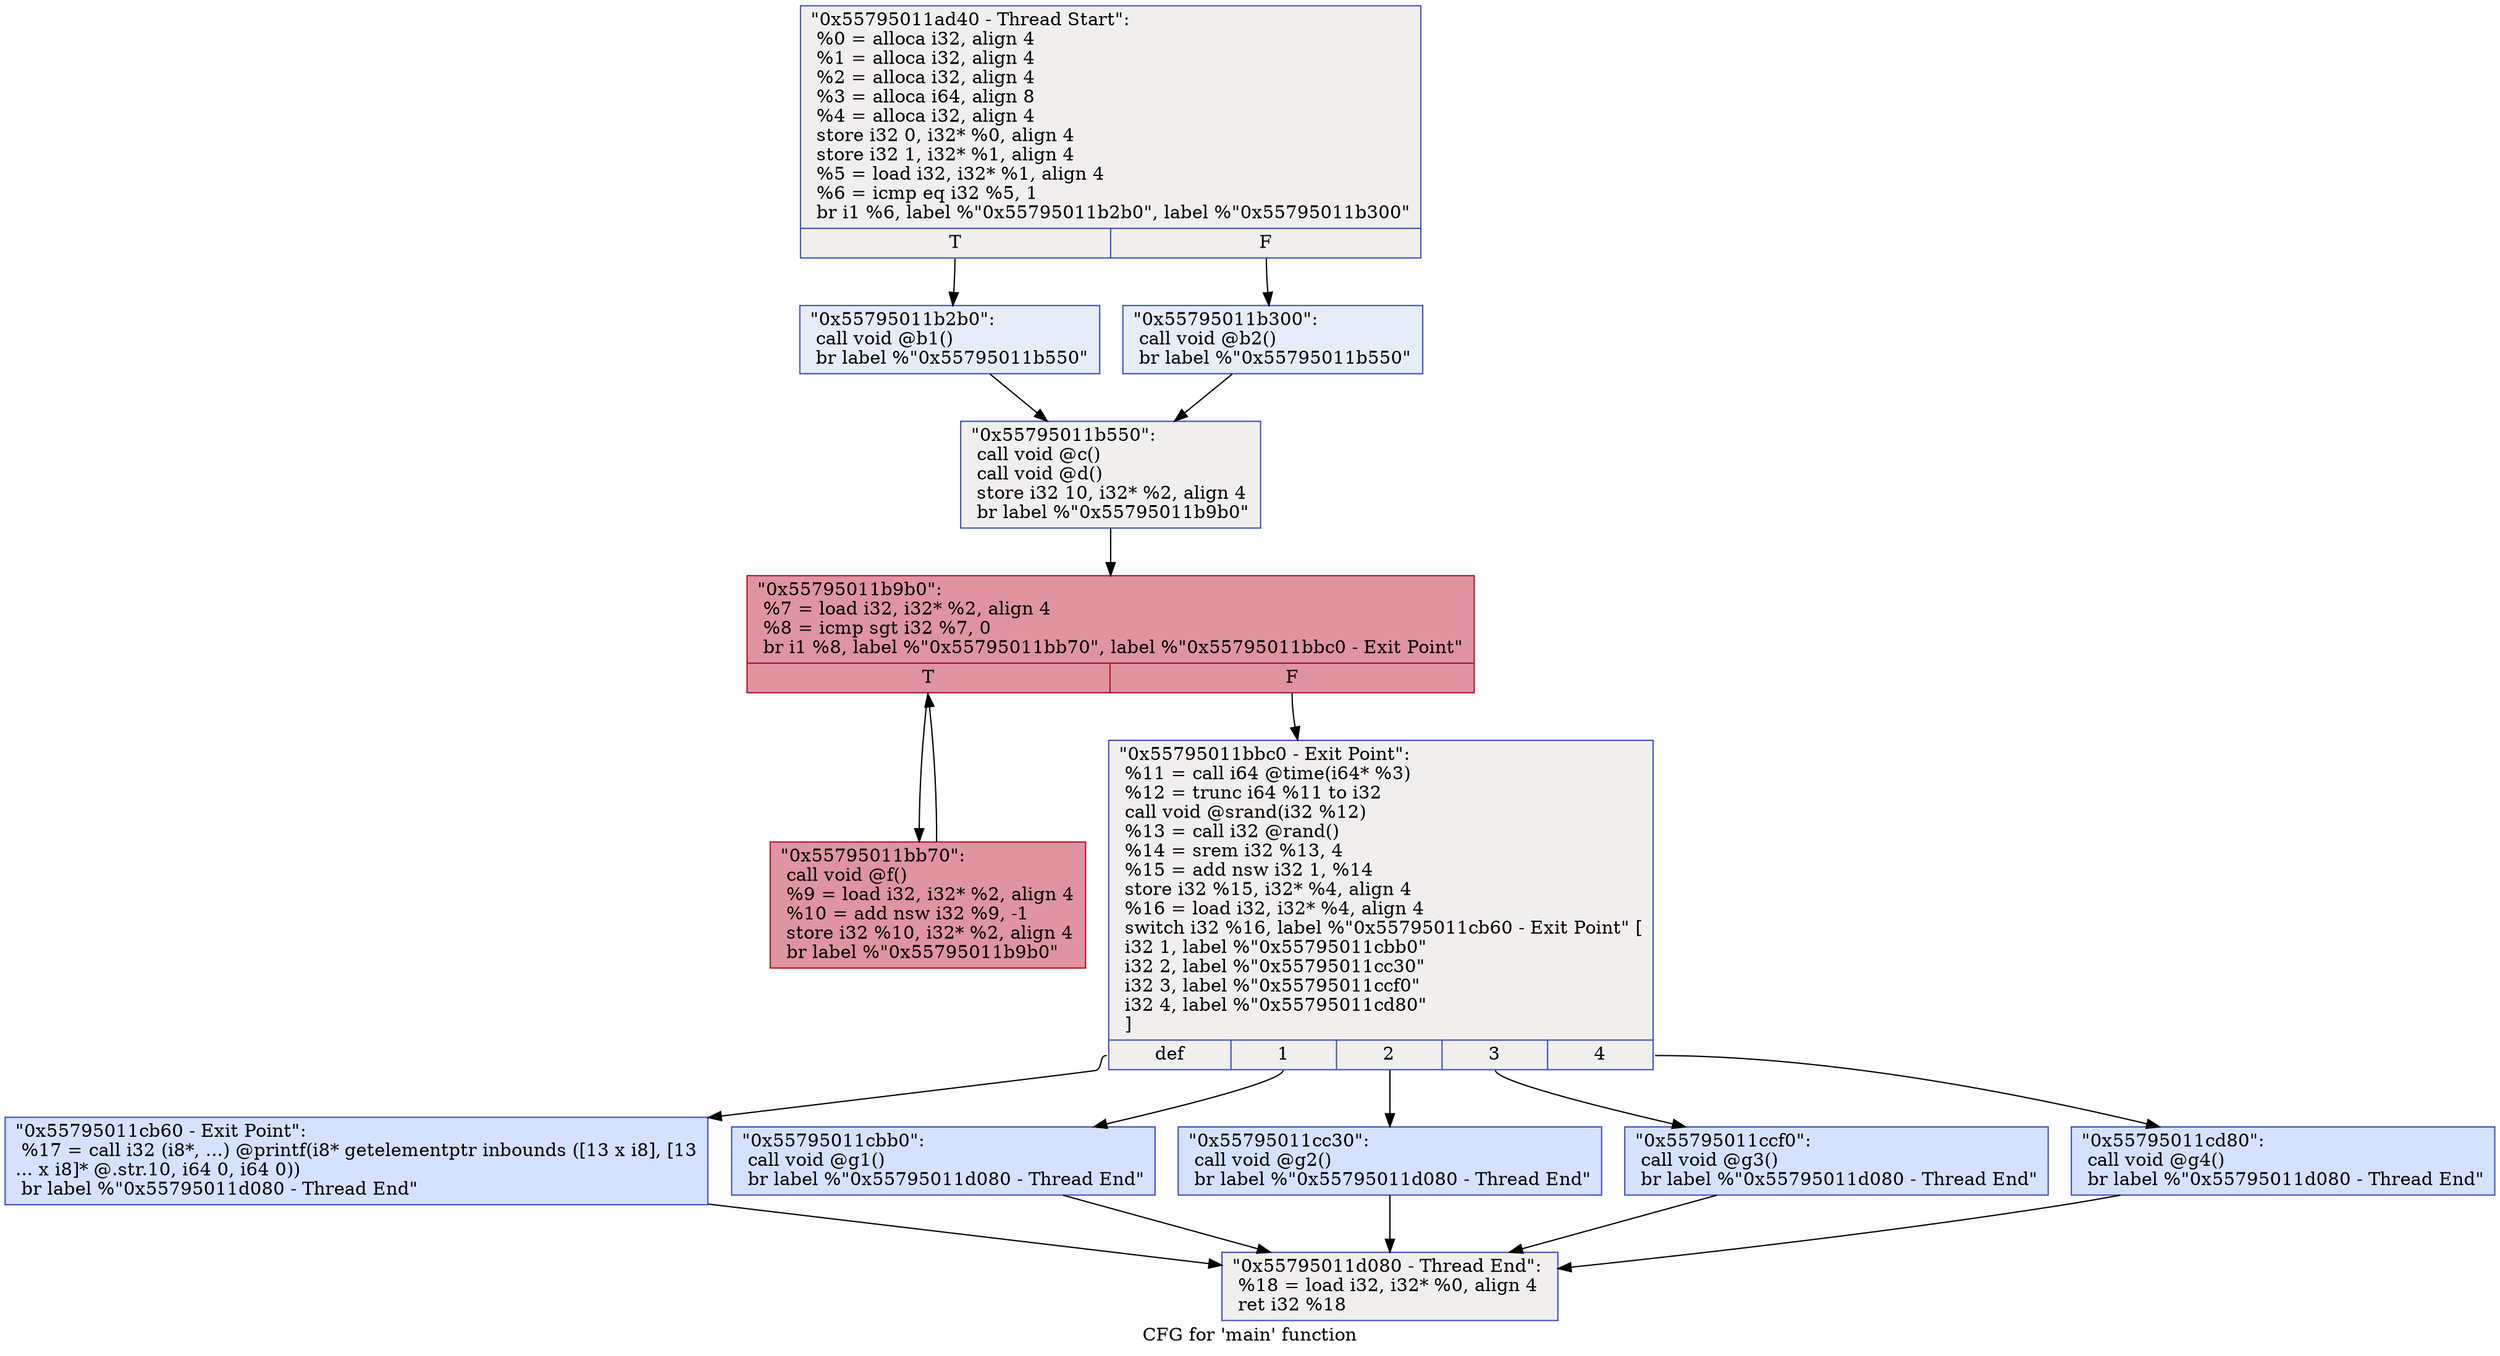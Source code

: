 digraph "CFG for 'main' function" {
	label="CFG for 'main' function";

	Node0x55795011ad40 [shape=record,color="#3d50c3ff", style=filled, fillcolor="#e0dbd870",label="{\"0x55795011ad40 - Thread Start\":\l  %0 = alloca i32, align 4\l  %1 = alloca i32, align 4\l  %2 = alloca i32, align 4\l  %3 = alloca i64, align 8\l  %4 = alloca i32, align 4\l  store i32 0, i32* %0, align 4\l  store i32 1, i32* %1, align 4\l  %5 = load i32, i32* %1, align 4\l  %6 = icmp eq i32 %5, 1\l  br i1 %6, label %\"0x55795011b2b0\", label %\"0x55795011b300\"\l|{<s0>T|<s1>F}}"];
	Node0x55795011ad40:s0 -> Node0x55795011b2b0;
	Node0x55795011ad40:s1 -> Node0x55795011b300;
	Node0x55795011b2b0 [shape=record,color="#3d50c3ff", style=filled, fillcolor="#c5d6f270",label="{\"0x55795011b2b0\":                                 \l  call void @b1()\l  br label %\"0x55795011b550\"\l}"];
	Node0x55795011b2b0 -> Node0x55795011b550;
	Node0x55795011b300 [shape=record,color="#3d50c3ff", style=filled, fillcolor="#c5d6f270",label="{\"0x55795011b300\":                                 \l  call void @b2()\l  br label %\"0x55795011b550\"\l}"];
	Node0x55795011b300 -> Node0x55795011b550;
	Node0x55795011b550 [shape=record,color="#3d50c3ff", style=filled, fillcolor="#e0dbd870",label="{\"0x55795011b550\":                                 \l  call void @c()\l  call void @d()\l  store i32 10, i32* %2, align 4\l  br label %\"0x55795011b9b0\"\l}"];
	Node0x55795011b550 -> Node0x55795011b9b0;
	Node0x55795011b9b0 [shape=record,color="#b70d28ff", style=filled, fillcolor="#b70d2870",label="{\"0x55795011b9b0\":                                 \l  %7 = load i32, i32* %2, align 4\l  %8 = icmp sgt i32 %7, 0\l  br i1 %8, label %\"0x55795011bb70\", label %\"0x55795011bbc0 - Exit Point\"\l|{<s0>T|<s1>F}}"];
	Node0x55795011b9b0:s0 -> Node0x55795011bb70;
	Node0x55795011b9b0:s1 -> Node0x55795011bbc0;
	Node0x55795011bb70 [shape=record,color="#b70d28ff", style=filled, fillcolor="#b70d2870",label="{\"0x55795011bb70\":                                 \l  call void @f()\l  %9 = load i32, i32* %2, align 4\l  %10 = add nsw i32 %9, -1\l  store i32 %10, i32* %2, align 4\l  br label %\"0x55795011b9b0\"\l}"];
	Node0x55795011bb70 -> Node0x55795011b9b0;
	Node0x55795011bbc0 [shape=record,color="#3d50c3ff", style=filled, fillcolor="#e0dbd870",label="{\"0x55795011bbc0 - Exit Point\":                    \l  %11 = call i64 @time(i64* %3)\l  %12 = trunc i64 %11 to i32\l  call void @srand(i32 %12)\l  %13 = call i32 @rand()\l  %14 = srem i32 %13, 4\l  %15 = add nsw i32 1, %14\l  store i32 %15, i32* %4, align 4\l  %16 = load i32, i32* %4, align 4\l  switch i32 %16, label %\"0x55795011cb60 - Exit Point\" [\l    i32 1, label %\"0x55795011cbb0\"\l    i32 2, label %\"0x55795011cc30\"\l    i32 3, label %\"0x55795011ccf0\"\l    i32 4, label %\"0x55795011cd80\"\l  ]\l|{<s0>def|<s1>1|<s2>2|<s3>3|<s4>4}}"];
	Node0x55795011bbc0:s0 -> Node0x55795011cb60;
	Node0x55795011bbc0:s1 -> Node0x55795011cbb0;
	Node0x55795011bbc0:s2 -> Node0x55795011cc30;
	Node0x55795011bbc0:s3 -> Node0x55795011ccf0;
	Node0x55795011bbc0:s4 -> Node0x55795011cd80;
	Node0x55795011cbb0 [shape=record,color="#3d50c3ff", style=filled, fillcolor="#9ebeff70",label="{\"0x55795011cbb0\":                                 \l  call void @g1()\l  br label %\"0x55795011d080 - Thread End\"\l}"];
	Node0x55795011cbb0 -> Node0x55795011d080;
	Node0x55795011cc30 [shape=record,color="#3d50c3ff", style=filled, fillcolor="#9ebeff70",label="{\"0x55795011cc30\":                                 \l  call void @g2()\l  br label %\"0x55795011d080 - Thread End\"\l}"];
	Node0x55795011cc30 -> Node0x55795011d080;
	Node0x55795011ccf0 [shape=record,color="#3d50c3ff", style=filled, fillcolor="#9ebeff70",label="{\"0x55795011ccf0\":                                 \l  call void @g3()\l  br label %\"0x55795011d080 - Thread End\"\l}"];
	Node0x55795011ccf0 -> Node0x55795011d080;
	Node0x55795011cd80 [shape=record,color="#3d50c3ff", style=filled, fillcolor="#9ebeff70",label="{\"0x55795011cd80\":                                 \l  call void @g4()\l  br label %\"0x55795011d080 - Thread End\"\l}"];
	Node0x55795011cd80 -> Node0x55795011d080;
	Node0x55795011cb60 [shape=record,color="#3d50c3ff", style=filled, fillcolor="#9ebeff70",label="{\"0x55795011cb60 - Exit Point\":                    \l  %17 = call i32 (i8*, ...) @printf(i8* getelementptr inbounds ([13 x i8], [13\l... x i8]* @.str.10, i64 0, i64 0))\l  br label %\"0x55795011d080 - Thread End\"\l}"];
	Node0x55795011cb60 -> Node0x55795011d080;
	Node0x55795011d080 [shape=record,color="#3d50c3ff", style=filled, fillcolor="#e0dbd870",label="{\"0x55795011d080 - Thread End\":                    \l  %18 = load i32, i32* %0, align 4\l  ret i32 %18\l}"];
}
